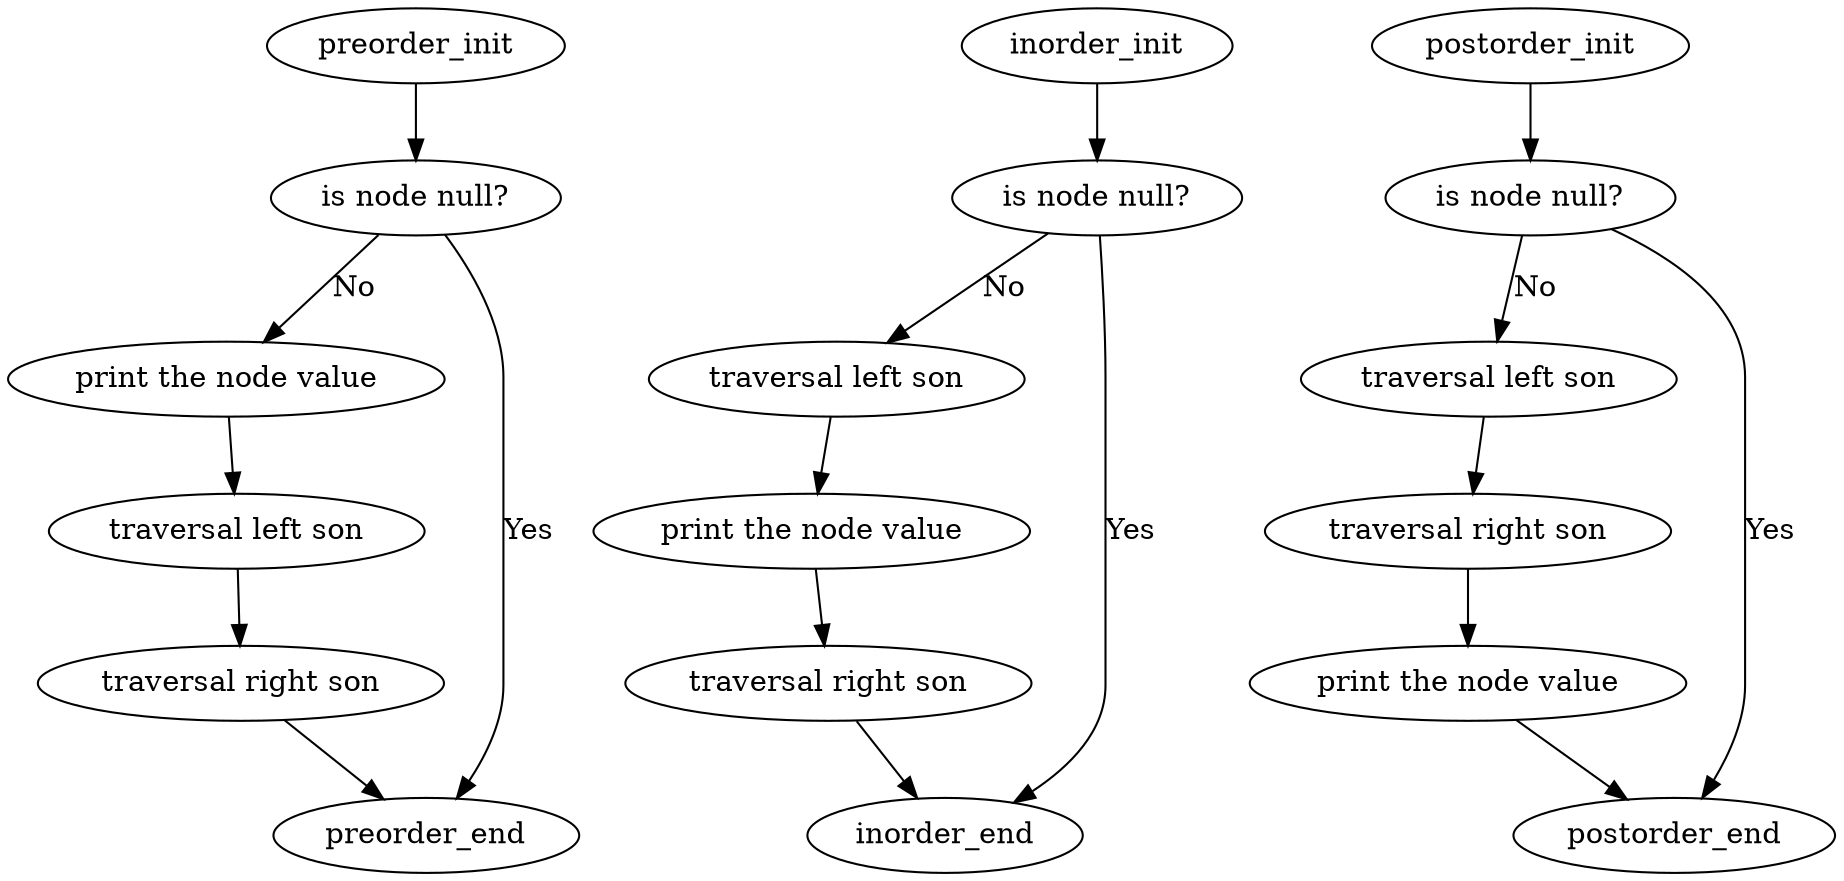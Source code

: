 digraph main{
  subgraph PreorderTraversal{
    judge0[label="is node null?"];
    print0[label="print the node value"];
    lson0[label="traversal left son"];
    rson0[label="traversal right son"];

    preorder_init -> judge0;
    judge0 -> print0[label="No"];
    judge0 -> preorder_end[label="Yes"];
    print0 -> lson0 -> rson0 -> preorder_end;
  }

  subgraph InorderTraversal{
    judge1[label="is node null?"];
    print1[label="print the node value"];
    lson1[label="traversal left son"];
    rson1[label="traversal right son"];

    inorder_init -> judge1;
    judge1 -> lson1[label="No"];
    judge1 -> inorder_end[label="Yes"];
    lson1 -> print1 -> rson1 -> inorder_end;
  }

  subgraph PostorderTraversal{
    judge2[label="is node null?"];
    print2[label="print the node value"];
    lson2[label="traversal left son"];
    rson2[label="traversal right son"];

    postorder_init -> judge2;
    judge2 -> lson2[label="No"];
    judge2 -> postorder_end[label="Yes"];
    lson2 -> rson2 -> print2 -> postorder_end;
  }
}
